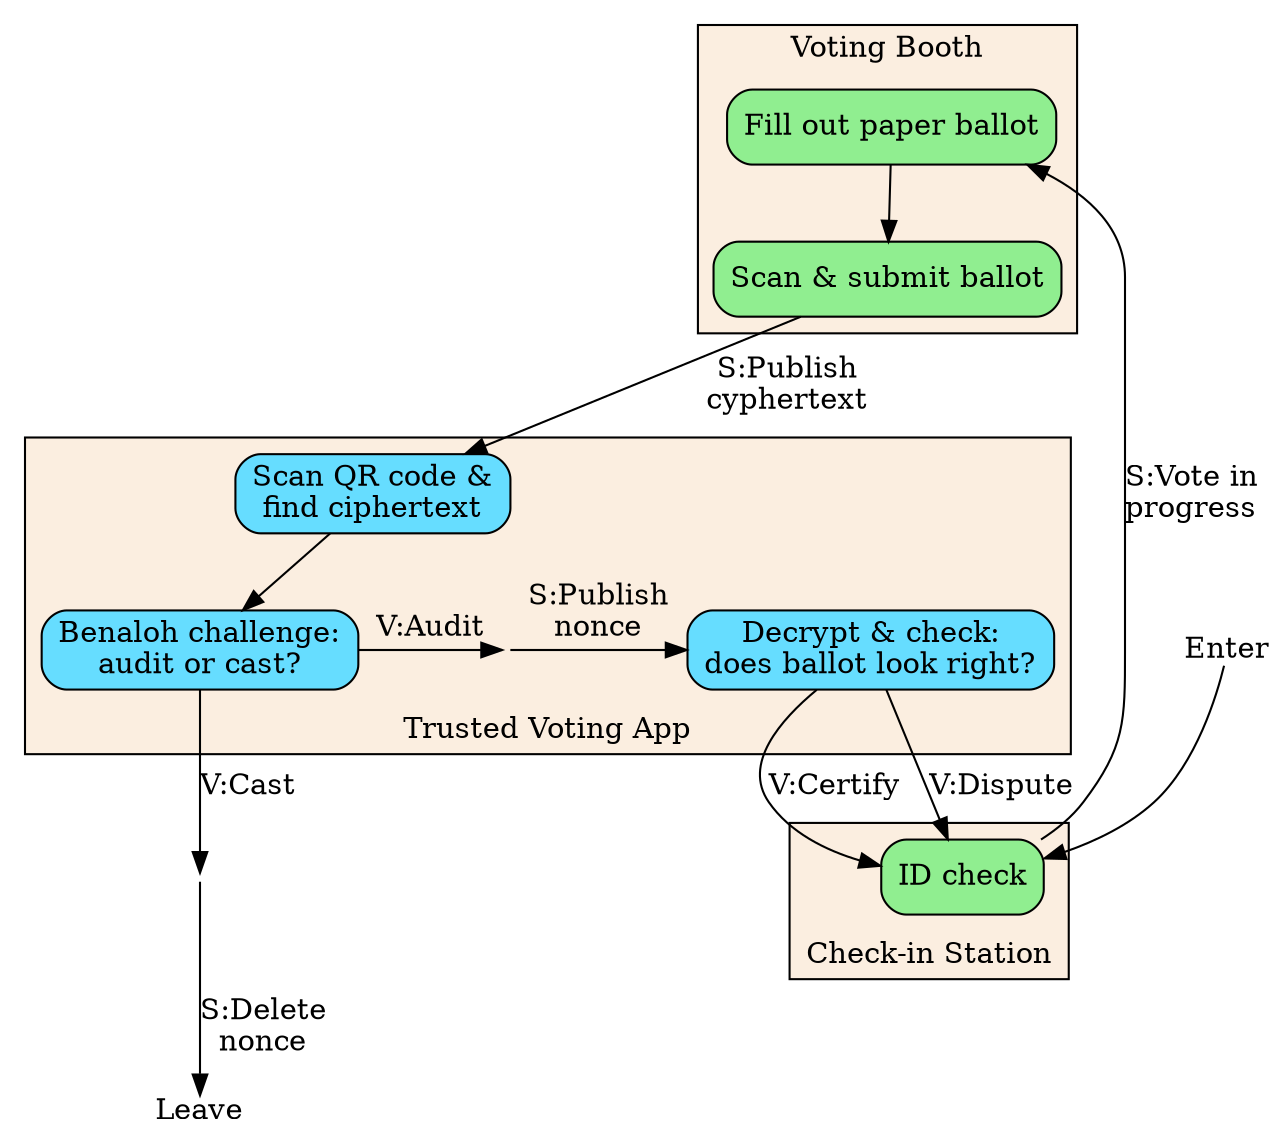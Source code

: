 digraph proposed_workflow {
  rankdir=TB
  bgcolor=transparent
  node [shape=box, style="rounded,filled", fillcolor=lightgreen]
  // edge [color=grey]

  Enter [shape=plain,fillcolor=transparent]
  Leave [shape=plain,fillcolor=transparent]
  Enter -> id_check
  subgraph cluster_checkin {
    label="Check-in Station"; labelloc="b"
    bgcolor="#fbeee0"
    // id_check -> mint_vip_nft
    id_check [label="ID check"]
  }
  subgraph cluster_votingbooth {
    label="Voting Booth"
    bgcolor="#fbeee0"
    fill_out_ballot [label="Fill out paper ballot"]
    submit_ballot [label="Scan & submit ballot"]
    fill_out_ballot -> submit_ballot
  }
  subgraph cluster_app {
    label="Trusted Voting App"; labelloc="b"
    bgcolor="#fbeee0"
    node [fillcolor="#66ddff"] // blue
    confirm_onchain [label="Scan QR code &\nfind ciphertext"]
    submit_ballot -> confirm_onchain [label="S:Publish\ncyphertext"]
    confirm_onchain -> audit_or_cast
    decrypt_ballot [label="Decrypt & check:\ndoes ballot look right?"]
    audit_or_cast [label="Benaloh challenge:\naudit or cast?",fillcolor="#66ddff"] // blue
    rank=same {audit_or_cast,decrypt_ballot}
    tmp1 [shape=point,style=invis]
    audit_or_cast -> tmp1 [label="V:Audit"]
    tmp1 -> decrypt_ballot [label="S:Publish\nnonce"]
    rank=same {audit_or_cast,tmp1,decrypt_ballot}
  }
  // TODO separate post
  // subgraph cluster_checkout {
  //   label="check-out station"
  //   mint_personal_nfts
  // }
  // subgraph cluster_dispute {
  //   label="arbitration"
  //   dispute -> open_ballot_box -> id_check
  // }
  // TODO separate post
  // subgraph cluster_verify {
  //   label="verifier app"
  //   verify_tally -> mint_verifier_nft
  // }
  id_check -> fill_out_ballot [label="S:Vote in\nprogress"]
  // audit_or_cast -> mint_personal_nfts [label="cast"]
  tmp2 [shape=point,style=invis]
  audit_or_cast -> tmp2 [label="V:Cast"]
  tmp2 -> Leave [label="S:Delete\nnonce"]
  decrypt_ballot -> id_check [label="V:Certify"]
  decrypt_ballot -> id_check [label="V:Dispute"]
  // id_check -> mint_personal_nfts [style="dashed"] // Leave without voting
  // mint_personal_nfts -> verify_tally
  // mint_personal_nfts -> Leave
  // mint_verifier_nft -> Leave
}
